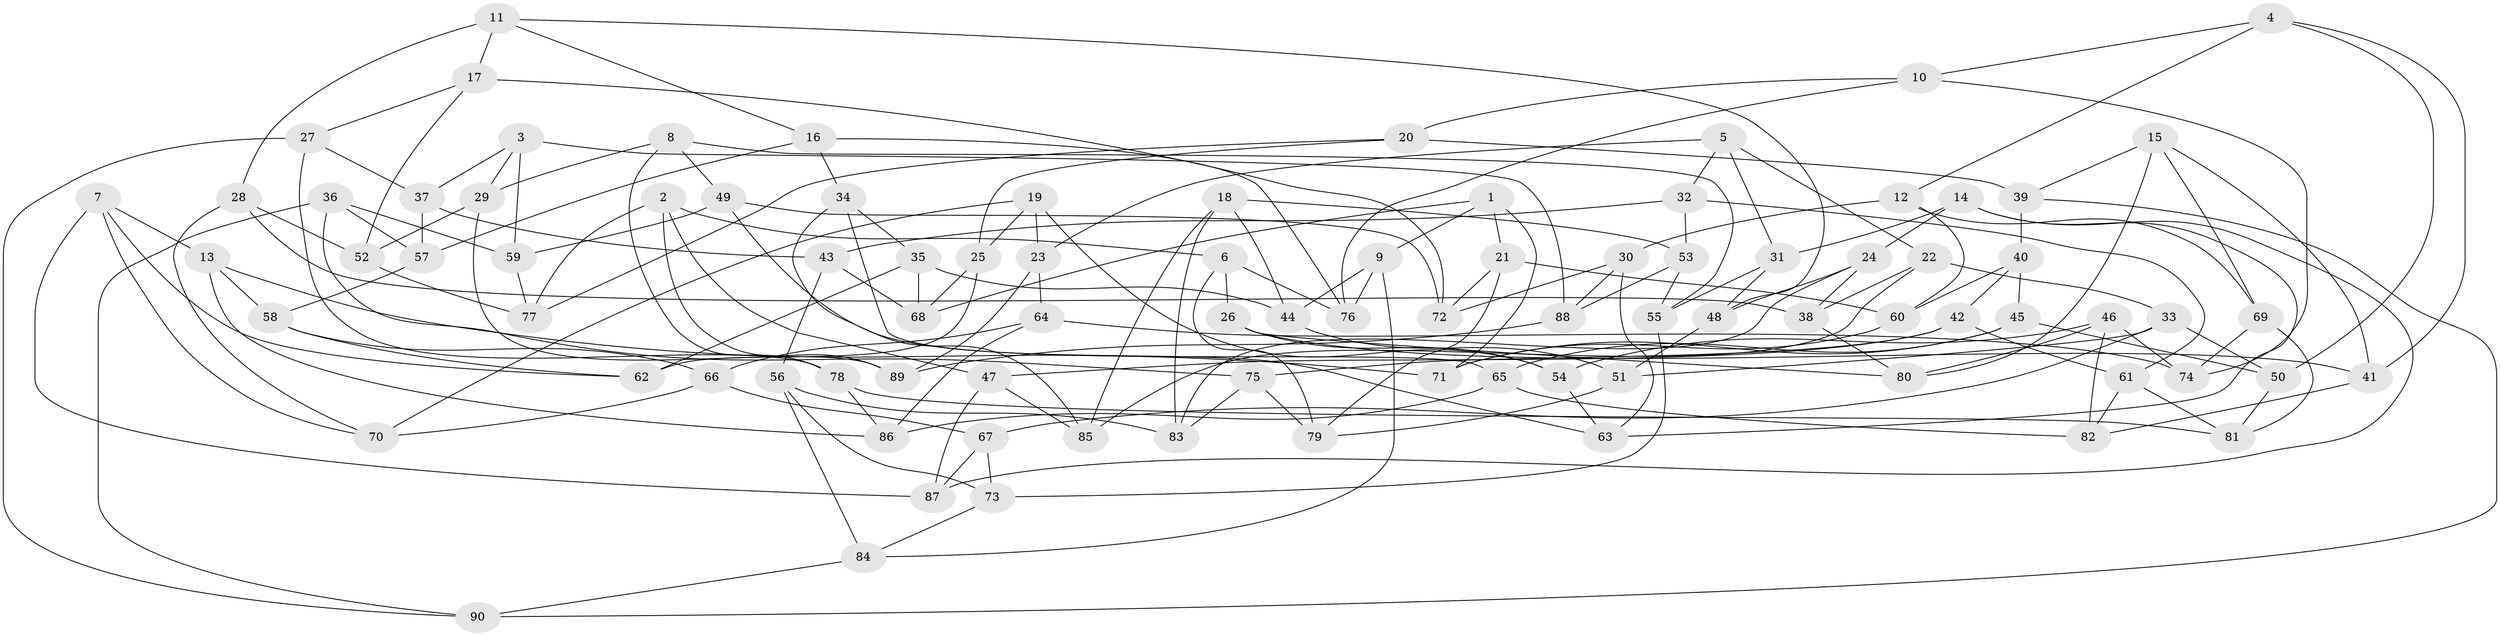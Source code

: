 // coarse degree distribution, {6: 0.5636363636363636, 4: 0.36363636363636365, 5: 0.07272727272727272}
// Generated by graph-tools (version 1.1) at 2025/42/03/06/25 10:42:21]
// undirected, 90 vertices, 180 edges
graph export_dot {
graph [start="1"]
  node [color=gray90,style=filled];
  1;
  2;
  3;
  4;
  5;
  6;
  7;
  8;
  9;
  10;
  11;
  12;
  13;
  14;
  15;
  16;
  17;
  18;
  19;
  20;
  21;
  22;
  23;
  24;
  25;
  26;
  27;
  28;
  29;
  30;
  31;
  32;
  33;
  34;
  35;
  36;
  37;
  38;
  39;
  40;
  41;
  42;
  43;
  44;
  45;
  46;
  47;
  48;
  49;
  50;
  51;
  52;
  53;
  54;
  55;
  56;
  57;
  58;
  59;
  60;
  61;
  62;
  63;
  64;
  65;
  66;
  67;
  68;
  69;
  70;
  71;
  72;
  73;
  74;
  75;
  76;
  77;
  78;
  79;
  80;
  81;
  82;
  83;
  84;
  85;
  86;
  87;
  88;
  89;
  90;
  1 -- 9;
  1 -- 21;
  1 -- 68;
  1 -- 71;
  2 -- 89;
  2 -- 6;
  2 -- 47;
  2 -- 77;
  3 -- 37;
  3 -- 88;
  3 -- 59;
  3 -- 29;
  4 -- 12;
  4 -- 50;
  4 -- 41;
  4 -- 10;
  5 -- 31;
  5 -- 32;
  5 -- 22;
  5 -- 23;
  6 -- 26;
  6 -- 76;
  6 -- 79;
  7 -- 70;
  7 -- 13;
  7 -- 62;
  7 -- 87;
  8 -- 29;
  8 -- 49;
  8 -- 55;
  8 -- 78;
  9 -- 84;
  9 -- 76;
  9 -- 44;
  10 -- 74;
  10 -- 76;
  10 -- 20;
  11 -- 28;
  11 -- 17;
  11 -- 48;
  11 -- 16;
  12 -- 30;
  12 -- 60;
  12 -- 69;
  13 -- 71;
  13 -- 86;
  13 -- 58;
  14 -- 87;
  14 -- 31;
  14 -- 24;
  14 -- 63;
  15 -- 39;
  15 -- 41;
  15 -- 80;
  15 -- 69;
  16 -- 57;
  16 -- 34;
  16 -- 76;
  17 -- 27;
  17 -- 72;
  17 -- 52;
  18 -- 83;
  18 -- 85;
  18 -- 44;
  18 -- 53;
  19 -- 23;
  19 -- 25;
  19 -- 54;
  19 -- 70;
  20 -- 39;
  20 -- 25;
  20 -- 77;
  21 -- 60;
  21 -- 79;
  21 -- 72;
  22 -- 33;
  22 -- 85;
  22 -- 38;
  23 -- 64;
  23 -- 89;
  24 -- 48;
  24 -- 83;
  24 -- 38;
  25 -- 68;
  25 -- 62;
  26 -- 80;
  26 -- 41;
  26 -- 54;
  27 -- 78;
  27 -- 90;
  27 -- 37;
  28 -- 38;
  28 -- 70;
  28 -- 52;
  29 -- 89;
  29 -- 52;
  30 -- 72;
  30 -- 88;
  30 -- 63;
  31 -- 55;
  31 -- 48;
  32 -- 61;
  32 -- 53;
  32 -- 43;
  33 -- 50;
  33 -- 51;
  33 -- 67;
  34 -- 85;
  34 -- 65;
  34 -- 35;
  35 -- 62;
  35 -- 44;
  35 -- 68;
  36 -- 59;
  36 -- 57;
  36 -- 90;
  36 -- 75;
  37 -- 57;
  37 -- 43;
  38 -- 80;
  39 -- 40;
  39 -- 90;
  40 -- 45;
  40 -- 60;
  40 -- 42;
  41 -- 82;
  42 -- 61;
  42 -- 75;
  42 -- 47;
  43 -- 68;
  43 -- 56;
  44 -- 51;
  45 -- 71;
  45 -- 65;
  45 -- 50;
  46 -- 82;
  46 -- 54;
  46 -- 74;
  46 -- 80;
  47 -- 85;
  47 -- 87;
  48 -- 51;
  49 -- 59;
  49 -- 72;
  49 -- 63;
  50 -- 81;
  51 -- 79;
  52 -- 77;
  53 -- 88;
  53 -- 55;
  54 -- 63;
  55 -- 73;
  56 -- 84;
  56 -- 73;
  56 -- 83;
  57 -- 58;
  58 -- 66;
  58 -- 62;
  59 -- 77;
  60 -- 71;
  61 -- 82;
  61 -- 81;
  64 -- 74;
  64 -- 66;
  64 -- 86;
  65 -- 82;
  65 -- 86;
  66 -- 67;
  66 -- 70;
  67 -- 87;
  67 -- 73;
  69 -- 74;
  69 -- 81;
  73 -- 84;
  75 -- 79;
  75 -- 83;
  78 -- 81;
  78 -- 86;
  84 -- 90;
  88 -- 89;
}
